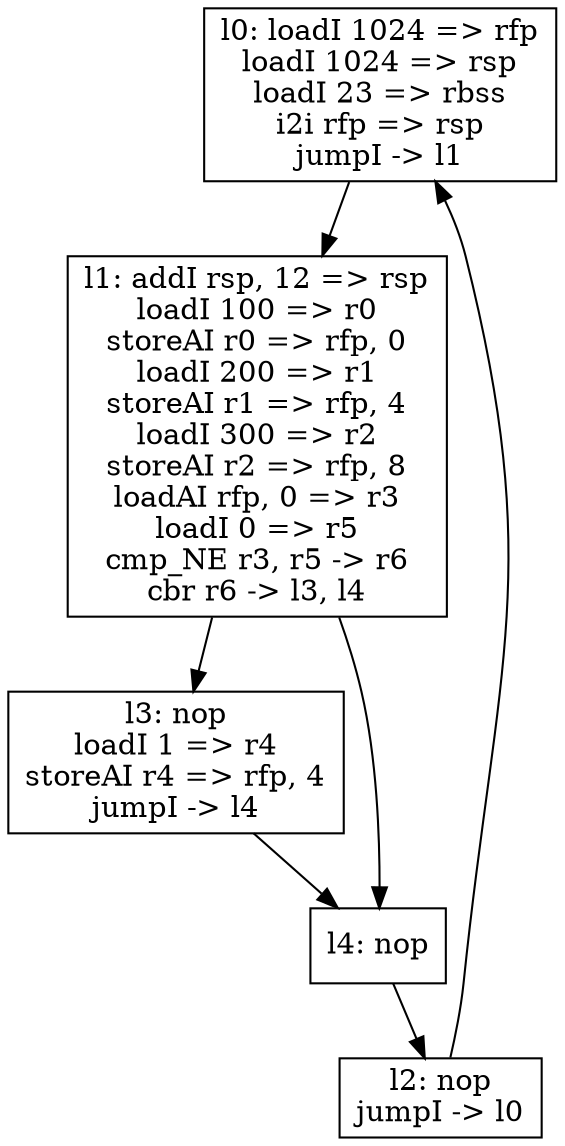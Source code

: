 digraph {
1 [label="l0: loadI 1024 => rfp\nloadI 1024 => rsp\nloadI 23 => rbss\ni2i rfp => rsp\njumpI -> l1",shape=box];
2 [label="l1: addI rsp, 12 => rsp\nloadI 100 => r0\nstoreAI r0 => rfp, 0\nloadI 200 => r1\nstoreAI r1 => rfp, 4\nloadI 300 => r2\nstoreAI r2 => rfp, 8\nloadAI rfp, 0 => r3\nloadI 0 => r5\ncmp_NE r3, r5 -> r6\ncbr r6 -> l3, l4",shape=box];
3 [label="l3: nop\nloadI 1 => r4\nstoreAI r4 => rfp, 4\njumpI -> l4",shape=box];
4 [label="l4: nop",shape=box];
5 [label="l2: nop\njumpI -> l0",shape=box];
1->2
2->3
2->4
3->4
4->5
5->1
}